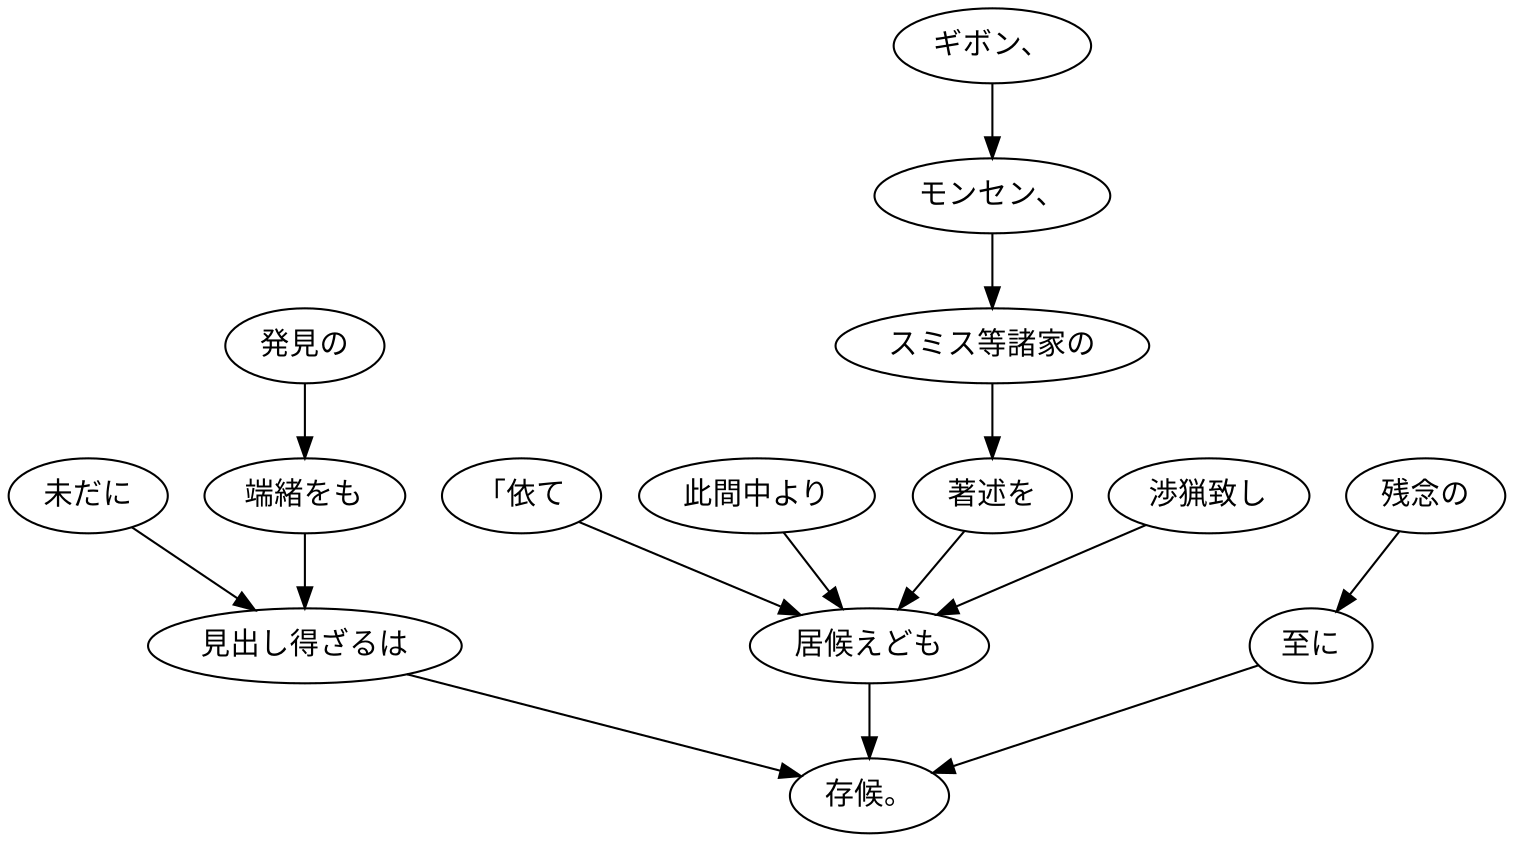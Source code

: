 digraph graph909 {
	node0 [label="「依て"];
	node1 [label="此間中より"];
	node2 [label="ギボン、"];
	node3 [label="モンセン、"];
	node4 [label="スミス等諸家の"];
	node5 [label="著述を"];
	node6 [label="渉猟致し"];
	node7 [label="居候えども"];
	node8 [label="未だに"];
	node9 [label="発見の"];
	node10 [label="端緒をも"];
	node11 [label="見出し得ざるは"];
	node12 [label="残念の"];
	node13 [label="至に"];
	node14 [label="存候。"];
	node0 -> node7;
	node1 -> node7;
	node2 -> node3;
	node3 -> node4;
	node4 -> node5;
	node5 -> node7;
	node6 -> node7;
	node7 -> node14;
	node8 -> node11;
	node9 -> node10;
	node10 -> node11;
	node11 -> node14;
	node12 -> node13;
	node13 -> node14;
}
